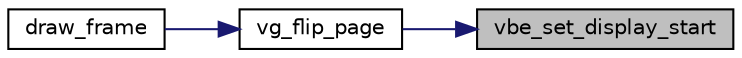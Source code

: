 digraph "vbe_set_display_start"
{
 // LATEX_PDF_SIZE
  edge [fontname="Helvetica",fontsize="10",labelfontname="Helvetica",labelfontsize="10"];
  node [fontname="Helvetica",fontsize="10",shape=record];
  rankdir="RL";
  Node1 [label="vbe_set_display_start",height=0.2,width=0.4,color="black", fillcolor="grey75", style="filled", fontcolor="black",tooltip="VBE function 0x07 SET DISPLAY START."];
  Node1 -> Node2 [dir="back",color="midnightblue",fontsize="10",style="solid",fontname="Helvetica"];
  Node2 [label="vg_flip_page",height=0.2,width=0.4,color="black", fillcolor="white", style="filled",URL="$group__video__gr.html#gaf34ffe7f8977e7b63e5ad04007cdd4ab",tooltip="Flips the front buffer with the back buffer."];
  Node2 -> Node3 [dir="back",color="midnightblue",fontsize="10",style="solid",fontname="Helvetica"];
  Node3 [label="draw_frame",height=0.2,width=0.4,color="black", fillcolor="white", style="filled",URL="$group__dispatcher.html#ga1265a5e2843f2b1c45ad05ae61de7000",tooltip="Draws the frame to the back buffer and flips the buffers."];
}
